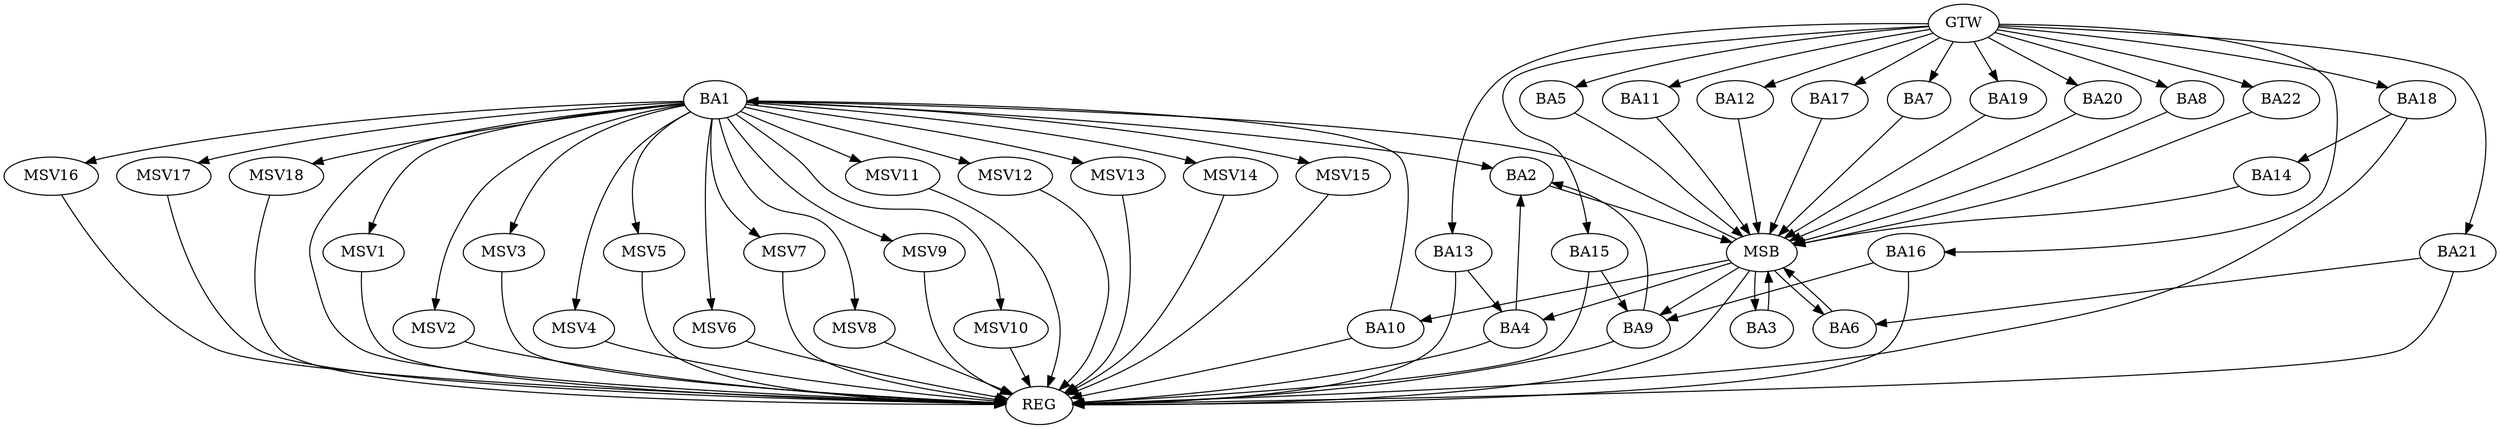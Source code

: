 strict digraph G {
  BA1 [ label="BA1" ];
  BA2 [ label="BA2" ];
  BA3 [ label="BA3" ];
  BA4 [ label="BA4" ];
  BA5 [ label="BA5" ];
  BA6 [ label="BA6" ];
  BA7 [ label="BA7" ];
  BA8 [ label="BA8" ];
  BA9 [ label="BA9" ];
  BA10 [ label="BA10" ];
  BA11 [ label="BA11" ];
  BA12 [ label="BA12" ];
  BA13 [ label="BA13" ];
  BA14 [ label="BA14" ];
  BA15 [ label="BA15" ];
  BA16 [ label="BA16" ];
  BA17 [ label="BA17" ];
  BA18 [ label="BA18" ];
  BA19 [ label="BA19" ];
  BA20 [ label="BA20" ];
  BA21 [ label="BA21" ];
  BA22 [ label="BA22" ];
  GTW [ label="GTW" ];
  REG [ label="REG" ];
  MSB [ label="MSB" ];
  MSV1 [ label="MSV1" ];
  MSV2 [ label="MSV2" ];
  MSV3 [ label="MSV3" ];
  MSV4 [ label="MSV4" ];
  MSV5 [ label="MSV5" ];
  MSV6 [ label="MSV6" ];
  MSV7 [ label="MSV7" ];
  MSV8 [ label="MSV8" ];
  MSV9 [ label="MSV9" ];
  MSV10 [ label="MSV10" ];
  MSV11 [ label="MSV11" ];
  MSV12 [ label="MSV12" ];
  MSV13 [ label="MSV13" ];
  MSV14 [ label="MSV14" ];
  MSV15 [ label="MSV15" ];
  MSV16 [ label="MSV16" ];
  MSV17 [ label="MSV17" ];
  MSV18 [ label="MSV18" ];
  BA1 -> BA2;
  BA4 -> BA2;
  BA9 -> BA2;
  BA10 -> BA1;
  BA13 -> BA4;
  BA15 -> BA9;
  BA16 -> BA9;
  BA18 -> BA14;
  BA21 -> BA6;
  GTW -> BA5;
  GTW -> BA7;
  GTW -> BA8;
  GTW -> BA11;
  GTW -> BA12;
  GTW -> BA13;
  GTW -> BA15;
  GTW -> BA16;
  GTW -> BA17;
  GTW -> BA18;
  GTW -> BA19;
  GTW -> BA20;
  GTW -> BA21;
  GTW -> BA22;
  BA1 -> REG;
  BA4 -> REG;
  BA9 -> REG;
  BA10 -> REG;
  BA13 -> REG;
  BA15 -> REG;
  BA16 -> REG;
  BA18 -> REG;
  BA21 -> REG;
  BA2 -> MSB;
  MSB -> BA1;
  MSB -> REG;
  BA3 -> MSB;
  BA5 -> MSB;
  MSB -> BA4;
  BA6 -> MSB;
  MSB -> BA3;
  BA7 -> MSB;
  BA8 -> MSB;
  MSB -> BA6;
  BA11 -> MSB;
  MSB -> BA9;
  BA12 -> MSB;
  BA14 -> MSB;
  BA17 -> MSB;
  BA19 -> MSB;
  MSB -> BA10;
  BA20 -> MSB;
  BA22 -> MSB;
  BA1 -> MSV1;
  MSV1 -> REG;
  BA1 -> MSV2;
  MSV2 -> REG;
  BA1 -> MSV3;
  MSV3 -> REG;
  BA1 -> MSV4;
  BA1 -> MSV5;
  MSV4 -> REG;
  MSV5 -> REG;
  BA1 -> MSV6;
  BA1 -> MSV7;
  MSV6 -> REG;
  MSV7 -> REG;
  BA1 -> MSV8;
  MSV8 -> REG;
  BA1 -> MSV9;
  MSV9 -> REG;
  BA1 -> MSV10;
  MSV10 -> REG;
  BA1 -> MSV11;
  BA1 -> MSV12;
  MSV11 -> REG;
  MSV12 -> REG;
  BA1 -> MSV13;
  BA1 -> MSV14;
  MSV13 -> REG;
  MSV14 -> REG;
  BA1 -> MSV15;
  BA1 -> MSV16;
  BA1 -> MSV17;
  BA1 -> MSV18;
  MSV15 -> REG;
  MSV16 -> REG;
  MSV17 -> REG;
  MSV18 -> REG;
}
